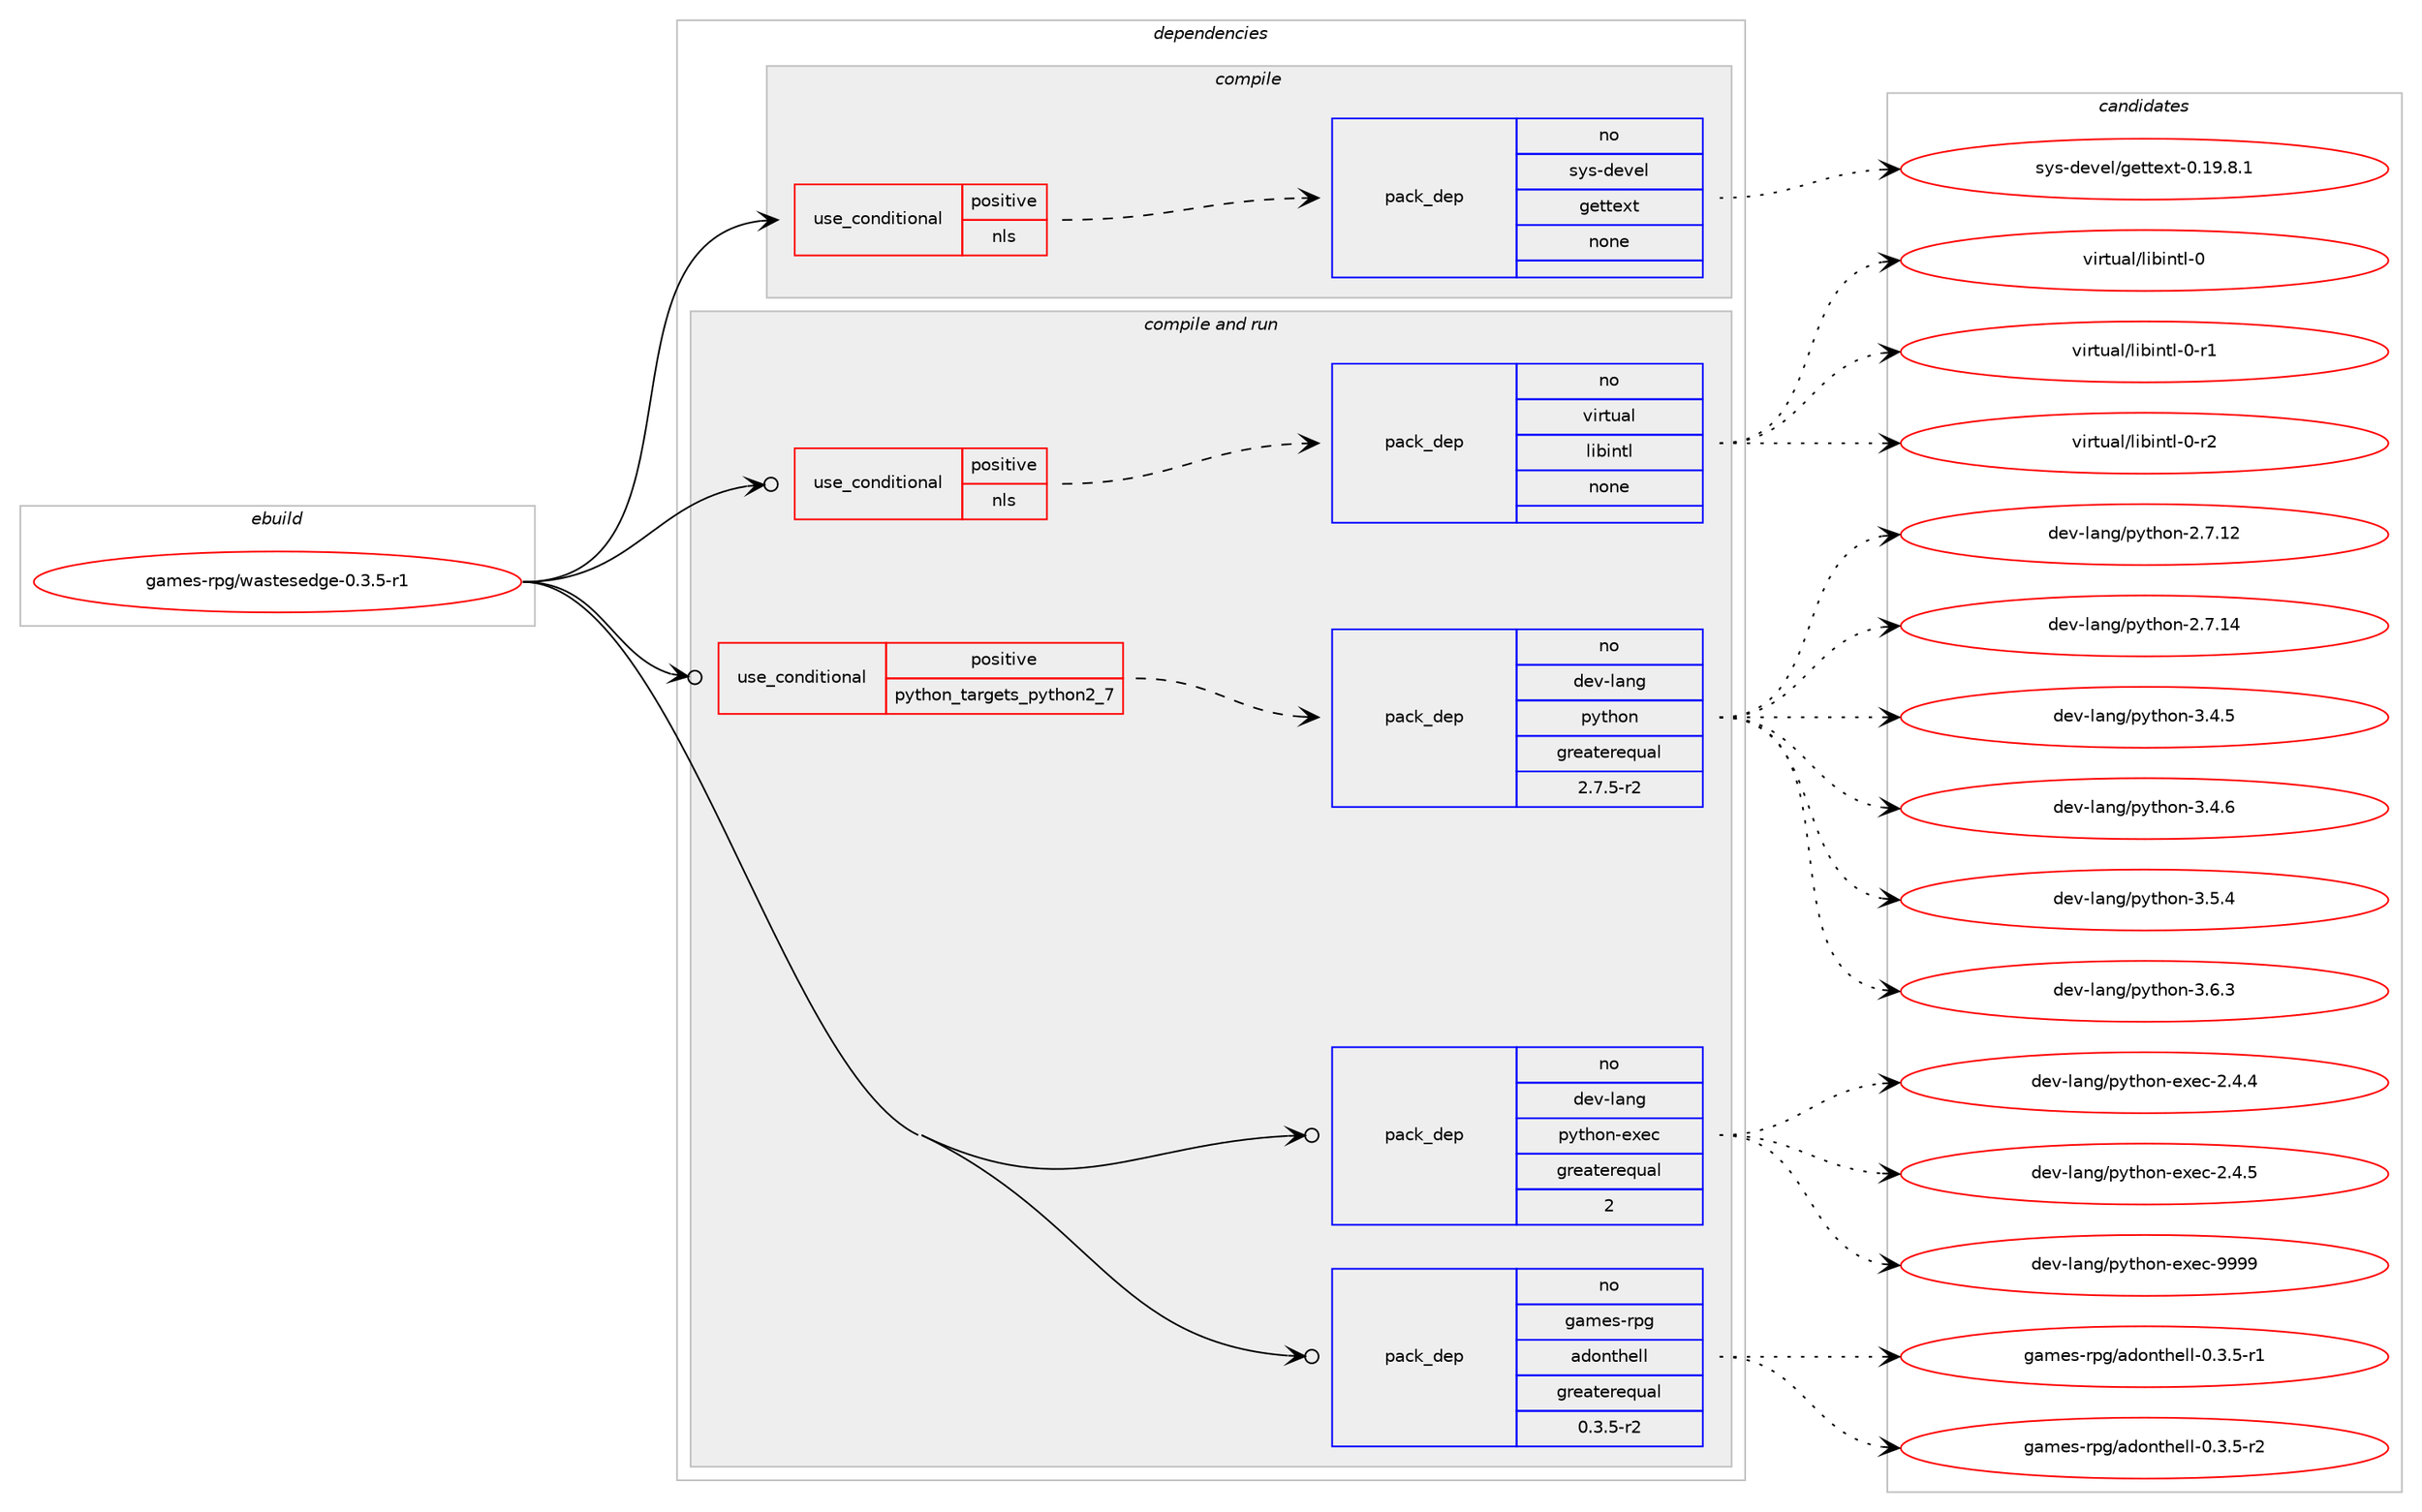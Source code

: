 digraph prolog {

# *************
# Graph options
# *************

newrank=true;
concentrate=true;
compound=true;
graph [rankdir=LR,fontname=Helvetica,fontsize=10,ranksep=1.5];#, ranksep=2.5, nodesep=0.2];
edge  [arrowhead=vee];
node  [fontname=Helvetica,fontsize=10];

# **********
# The ebuild
# **********

subgraph cluster_leftcol {
color=gray;
rank=same;
label=<<i>ebuild</i>>;
id [label="games-rpg/wastesedge-0.3.5-r1", color=red, width=4, href="../games-rpg/wastesedge-0.3.5-r1.svg"];
}

# ****************
# The dependencies
# ****************

subgraph cluster_midcol {
color=gray;
label=<<i>dependencies</i>>;
subgraph cluster_compile {
fillcolor="#eeeeee";
style=filled;
label=<<i>compile</i>>;
subgraph cond80995 {
dependency303032 [label=<<TABLE BORDER="0" CELLBORDER="1" CELLSPACING="0" CELLPADDING="4"><TR><TD ROWSPAN="3" CELLPADDING="10">use_conditional</TD></TR><TR><TD>positive</TD></TR><TR><TD>nls</TD></TR></TABLE>>, shape=none, color=red];
subgraph pack217291 {
dependency303033 [label=<<TABLE BORDER="0" CELLBORDER="1" CELLSPACING="0" CELLPADDING="4" WIDTH="220"><TR><TD ROWSPAN="6" CELLPADDING="30">pack_dep</TD></TR><TR><TD WIDTH="110">no</TD></TR><TR><TD>sys-devel</TD></TR><TR><TD>gettext</TD></TR><TR><TD>none</TD></TR><TR><TD></TD></TR></TABLE>>, shape=none, color=blue];
}
dependency303032:e -> dependency303033:w [weight=20,style="dashed",arrowhead="vee"];
}
id:e -> dependency303032:w [weight=20,style="solid",arrowhead="vee"];
}
subgraph cluster_compileandrun {
fillcolor="#eeeeee";
style=filled;
label=<<i>compile and run</i>>;
subgraph cond80996 {
dependency303034 [label=<<TABLE BORDER="0" CELLBORDER="1" CELLSPACING="0" CELLPADDING="4"><TR><TD ROWSPAN="3" CELLPADDING="10">use_conditional</TD></TR><TR><TD>positive</TD></TR><TR><TD>nls</TD></TR></TABLE>>, shape=none, color=red];
subgraph pack217292 {
dependency303035 [label=<<TABLE BORDER="0" CELLBORDER="1" CELLSPACING="0" CELLPADDING="4" WIDTH="220"><TR><TD ROWSPAN="6" CELLPADDING="30">pack_dep</TD></TR><TR><TD WIDTH="110">no</TD></TR><TR><TD>virtual</TD></TR><TR><TD>libintl</TD></TR><TR><TD>none</TD></TR><TR><TD></TD></TR></TABLE>>, shape=none, color=blue];
}
dependency303034:e -> dependency303035:w [weight=20,style="dashed",arrowhead="vee"];
}
id:e -> dependency303034:w [weight=20,style="solid",arrowhead="odotvee"];
subgraph cond80997 {
dependency303036 [label=<<TABLE BORDER="0" CELLBORDER="1" CELLSPACING="0" CELLPADDING="4"><TR><TD ROWSPAN="3" CELLPADDING="10">use_conditional</TD></TR><TR><TD>positive</TD></TR><TR><TD>python_targets_python2_7</TD></TR></TABLE>>, shape=none, color=red];
subgraph pack217293 {
dependency303037 [label=<<TABLE BORDER="0" CELLBORDER="1" CELLSPACING="0" CELLPADDING="4" WIDTH="220"><TR><TD ROWSPAN="6" CELLPADDING="30">pack_dep</TD></TR><TR><TD WIDTH="110">no</TD></TR><TR><TD>dev-lang</TD></TR><TR><TD>python</TD></TR><TR><TD>greaterequal</TD></TR><TR><TD>2.7.5-r2</TD></TR></TABLE>>, shape=none, color=blue];
}
dependency303036:e -> dependency303037:w [weight=20,style="dashed",arrowhead="vee"];
}
id:e -> dependency303036:w [weight=20,style="solid",arrowhead="odotvee"];
subgraph pack217294 {
dependency303038 [label=<<TABLE BORDER="0" CELLBORDER="1" CELLSPACING="0" CELLPADDING="4" WIDTH="220"><TR><TD ROWSPAN="6" CELLPADDING="30">pack_dep</TD></TR><TR><TD WIDTH="110">no</TD></TR><TR><TD>dev-lang</TD></TR><TR><TD>python-exec</TD></TR><TR><TD>greaterequal</TD></TR><TR><TD>2</TD></TR></TABLE>>, shape=none, color=blue];
}
id:e -> dependency303038:w [weight=20,style="solid",arrowhead="odotvee"];
subgraph pack217295 {
dependency303039 [label=<<TABLE BORDER="0" CELLBORDER="1" CELLSPACING="0" CELLPADDING="4" WIDTH="220"><TR><TD ROWSPAN="6" CELLPADDING="30">pack_dep</TD></TR><TR><TD WIDTH="110">no</TD></TR><TR><TD>games-rpg</TD></TR><TR><TD>adonthell</TD></TR><TR><TD>greaterequal</TD></TR><TR><TD>0.3.5-r2</TD></TR></TABLE>>, shape=none, color=blue];
}
id:e -> dependency303039:w [weight=20,style="solid",arrowhead="odotvee"];
}
subgraph cluster_run {
fillcolor="#eeeeee";
style=filled;
label=<<i>run</i>>;
}
}

# **************
# The candidates
# **************

subgraph cluster_choices {
rank=same;
color=gray;
label=<<i>candidates</i>>;

subgraph choice217291 {
color=black;
nodesep=1;
choice1151211154510010111810110847103101116116101120116454846495746564649 [label="sys-devel/gettext-0.19.8.1", color=red, width=4,href="../sys-devel/gettext-0.19.8.1.svg"];
dependency303033:e -> choice1151211154510010111810110847103101116116101120116454846495746564649:w [style=dotted,weight="100"];
}
subgraph choice217292 {
color=black;
nodesep=1;
choice1181051141161179710847108105981051101161084548 [label="virtual/libintl-0", color=red, width=4,href="../virtual/libintl-0.svg"];
choice11810511411611797108471081059810511011610845484511449 [label="virtual/libintl-0-r1", color=red, width=4,href="../virtual/libintl-0-r1.svg"];
choice11810511411611797108471081059810511011610845484511450 [label="virtual/libintl-0-r2", color=red, width=4,href="../virtual/libintl-0-r2.svg"];
dependency303035:e -> choice1181051141161179710847108105981051101161084548:w [style=dotted,weight="100"];
dependency303035:e -> choice11810511411611797108471081059810511011610845484511449:w [style=dotted,weight="100"];
dependency303035:e -> choice11810511411611797108471081059810511011610845484511450:w [style=dotted,weight="100"];
}
subgraph choice217293 {
color=black;
nodesep=1;
choice10010111845108971101034711212111610411111045504655464950 [label="dev-lang/python-2.7.12", color=red, width=4,href="../dev-lang/python-2.7.12.svg"];
choice10010111845108971101034711212111610411111045504655464952 [label="dev-lang/python-2.7.14", color=red, width=4,href="../dev-lang/python-2.7.14.svg"];
choice100101118451089711010347112121116104111110455146524653 [label="dev-lang/python-3.4.5", color=red, width=4,href="../dev-lang/python-3.4.5.svg"];
choice100101118451089711010347112121116104111110455146524654 [label="dev-lang/python-3.4.6", color=red, width=4,href="../dev-lang/python-3.4.6.svg"];
choice100101118451089711010347112121116104111110455146534652 [label="dev-lang/python-3.5.4", color=red, width=4,href="../dev-lang/python-3.5.4.svg"];
choice100101118451089711010347112121116104111110455146544651 [label="dev-lang/python-3.6.3", color=red, width=4,href="../dev-lang/python-3.6.3.svg"];
dependency303037:e -> choice10010111845108971101034711212111610411111045504655464950:w [style=dotted,weight="100"];
dependency303037:e -> choice10010111845108971101034711212111610411111045504655464952:w [style=dotted,weight="100"];
dependency303037:e -> choice100101118451089711010347112121116104111110455146524653:w [style=dotted,weight="100"];
dependency303037:e -> choice100101118451089711010347112121116104111110455146524654:w [style=dotted,weight="100"];
dependency303037:e -> choice100101118451089711010347112121116104111110455146534652:w [style=dotted,weight="100"];
dependency303037:e -> choice100101118451089711010347112121116104111110455146544651:w [style=dotted,weight="100"];
}
subgraph choice217294 {
color=black;
nodesep=1;
choice1001011184510897110103471121211161041111104510112010199455046524652 [label="dev-lang/python-exec-2.4.4", color=red, width=4,href="../dev-lang/python-exec-2.4.4.svg"];
choice1001011184510897110103471121211161041111104510112010199455046524653 [label="dev-lang/python-exec-2.4.5", color=red, width=4,href="../dev-lang/python-exec-2.4.5.svg"];
choice10010111845108971101034711212111610411111045101120101994557575757 [label="dev-lang/python-exec-9999", color=red, width=4,href="../dev-lang/python-exec-9999.svg"];
dependency303038:e -> choice1001011184510897110103471121211161041111104510112010199455046524652:w [style=dotted,weight="100"];
dependency303038:e -> choice1001011184510897110103471121211161041111104510112010199455046524653:w [style=dotted,weight="100"];
dependency303038:e -> choice10010111845108971101034711212111610411111045101120101994557575757:w [style=dotted,weight="100"];
}
subgraph choice217295 {
color=black;
nodesep=1;
choice103971091011154511411210347971001111101161041011081084548465146534511449 [label="games-rpg/adonthell-0.3.5-r1", color=red, width=4,href="../games-rpg/adonthell-0.3.5-r1.svg"];
choice103971091011154511411210347971001111101161041011081084548465146534511450 [label="games-rpg/adonthell-0.3.5-r2", color=red, width=4,href="../games-rpg/adonthell-0.3.5-r2.svg"];
dependency303039:e -> choice103971091011154511411210347971001111101161041011081084548465146534511449:w [style=dotted,weight="100"];
dependency303039:e -> choice103971091011154511411210347971001111101161041011081084548465146534511450:w [style=dotted,weight="100"];
}
}

}
